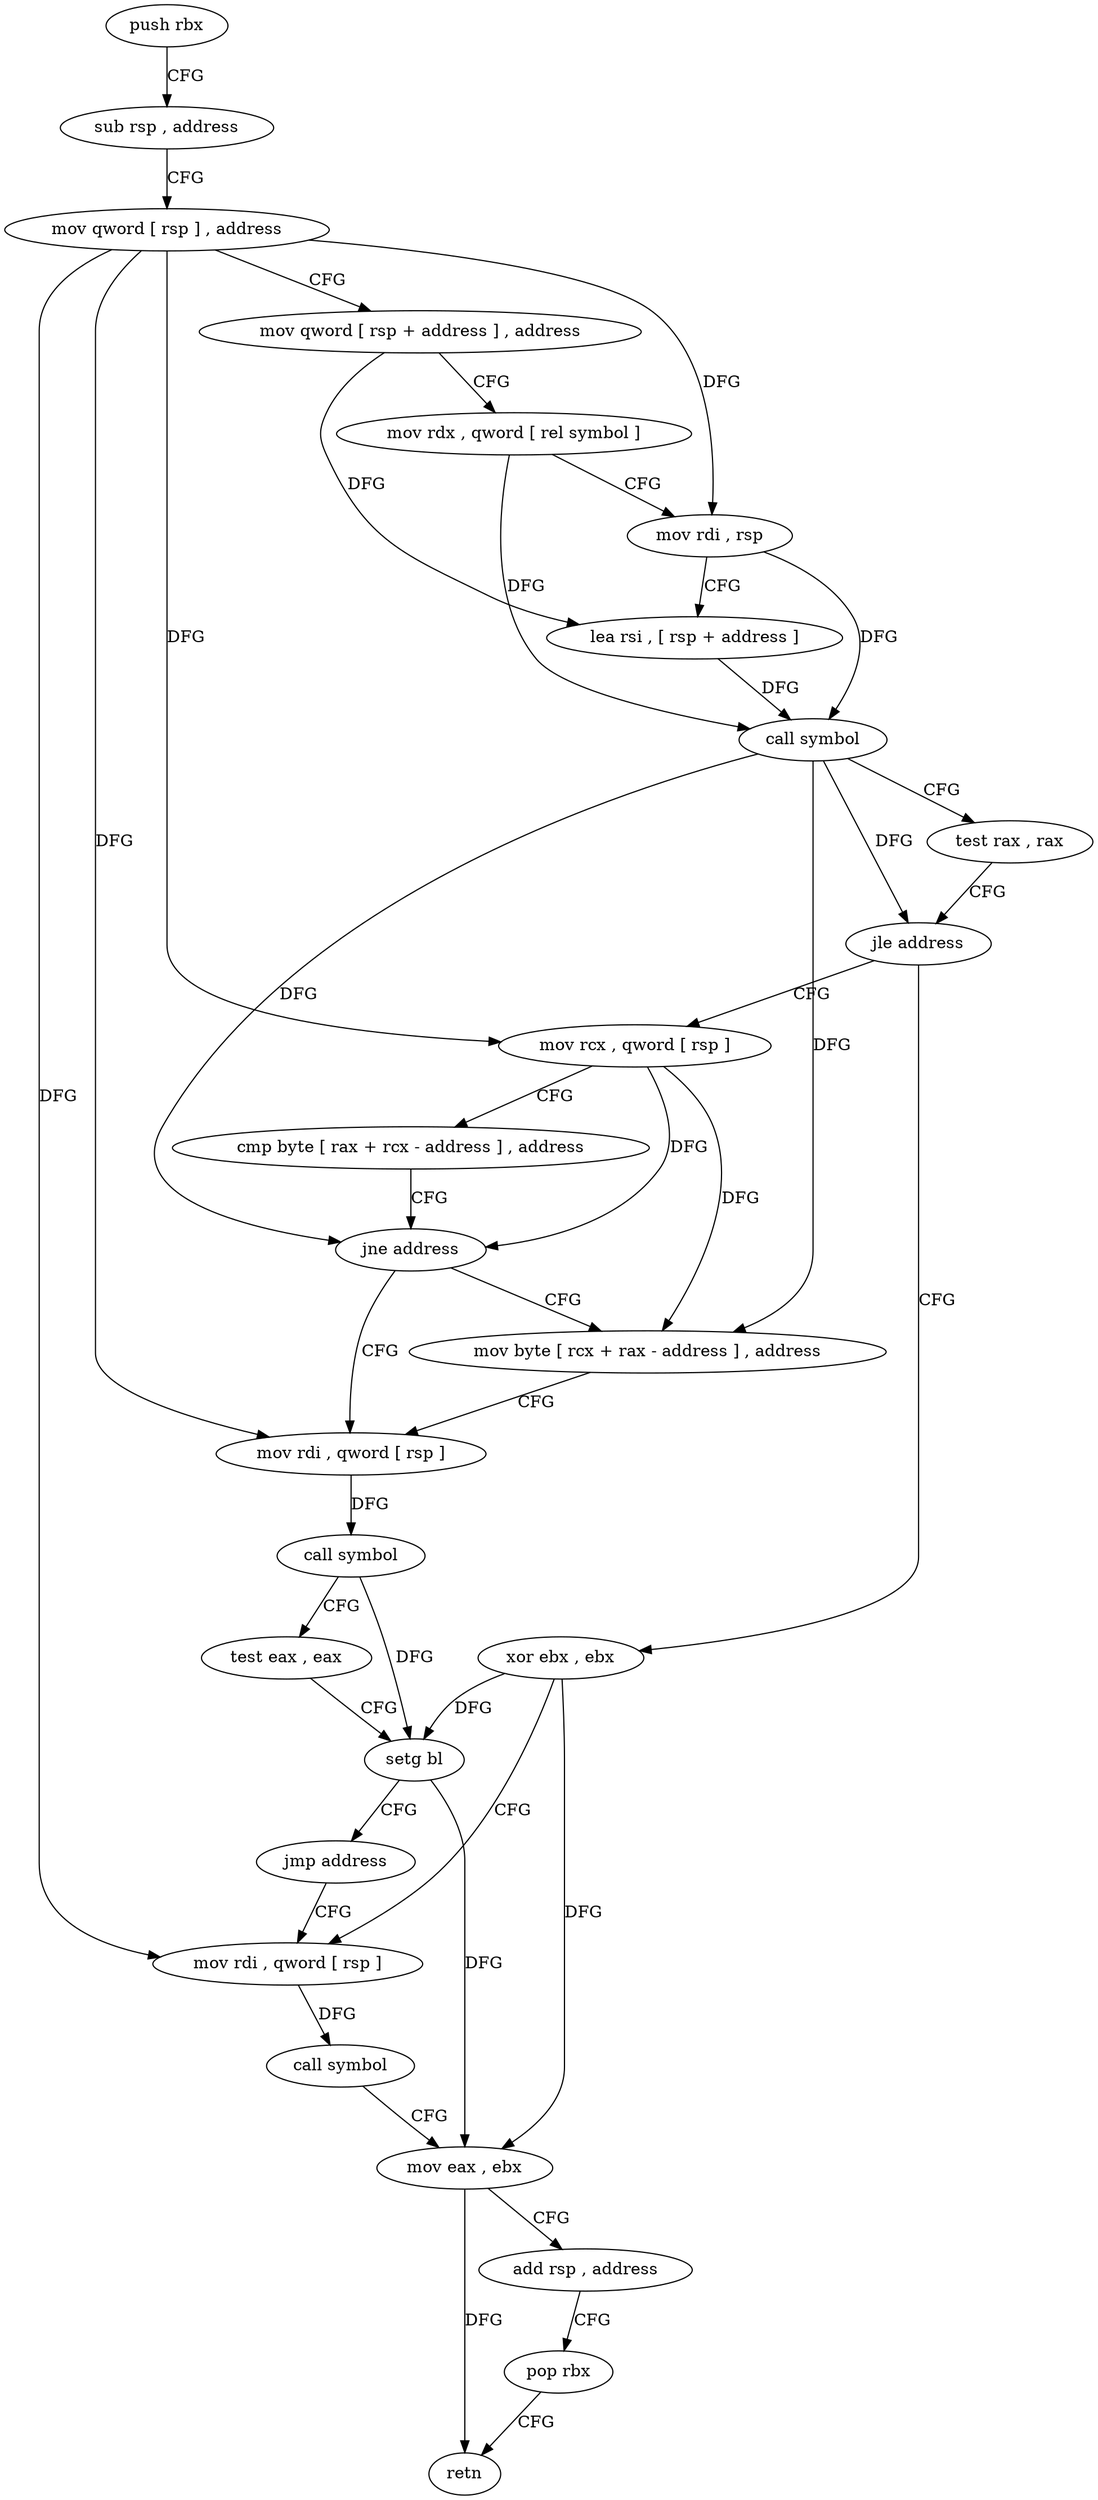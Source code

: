digraph "func" {
"4261072" [label = "push rbx" ]
"4261073" [label = "sub rsp , address" ]
"4261077" [label = "mov qword [ rsp ] , address" ]
"4261085" [label = "mov qword [ rsp + address ] , address" ]
"4261094" [label = "mov rdx , qword [ rel symbol ]" ]
"4261101" [label = "mov rdi , rsp" ]
"4261104" [label = "lea rsi , [ rsp + address ]" ]
"4261109" [label = "call symbol" ]
"4261114" [label = "test rax , rax" ]
"4261117" [label = "jle address" ]
"4261151" [label = "xor ebx , ebx" ]
"4261119" [label = "mov rcx , qword [ rsp ]" ]
"4261153" [label = "mov rdi , qword [ rsp ]" ]
"4261123" [label = "cmp byte [ rax + rcx - address ] , address" ]
"4261128" [label = "jne address" ]
"4261135" [label = "mov rdi , qword [ rsp ]" ]
"4261130" [label = "mov byte [ rcx + rax - address ] , address" ]
"4261139" [label = "call symbol" ]
"4261144" [label = "test eax , eax" ]
"4261146" [label = "setg bl" ]
"4261149" [label = "jmp address" ]
"4261157" [label = "call symbol" ]
"4261162" [label = "mov eax , ebx" ]
"4261164" [label = "add rsp , address" ]
"4261168" [label = "pop rbx" ]
"4261169" [label = "retn" ]
"4261072" -> "4261073" [ label = "CFG" ]
"4261073" -> "4261077" [ label = "CFG" ]
"4261077" -> "4261085" [ label = "CFG" ]
"4261077" -> "4261119" [ label = "DFG" ]
"4261077" -> "4261153" [ label = "DFG" ]
"4261077" -> "4261135" [ label = "DFG" ]
"4261077" -> "4261101" [ label = "DFG" ]
"4261085" -> "4261094" [ label = "CFG" ]
"4261085" -> "4261104" [ label = "DFG" ]
"4261094" -> "4261101" [ label = "CFG" ]
"4261094" -> "4261109" [ label = "DFG" ]
"4261101" -> "4261104" [ label = "CFG" ]
"4261101" -> "4261109" [ label = "DFG" ]
"4261104" -> "4261109" [ label = "DFG" ]
"4261109" -> "4261114" [ label = "CFG" ]
"4261109" -> "4261117" [ label = "DFG" ]
"4261109" -> "4261128" [ label = "DFG" ]
"4261109" -> "4261130" [ label = "DFG" ]
"4261114" -> "4261117" [ label = "CFG" ]
"4261117" -> "4261151" [ label = "CFG" ]
"4261117" -> "4261119" [ label = "CFG" ]
"4261151" -> "4261153" [ label = "CFG" ]
"4261151" -> "4261162" [ label = "DFG" ]
"4261151" -> "4261146" [ label = "DFG" ]
"4261119" -> "4261123" [ label = "CFG" ]
"4261119" -> "4261128" [ label = "DFG" ]
"4261119" -> "4261130" [ label = "DFG" ]
"4261153" -> "4261157" [ label = "DFG" ]
"4261123" -> "4261128" [ label = "CFG" ]
"4261128" -> "4261135" [ label = "CFG" ]
"4261128" -> "4261130" [ label = "CFG" ]
"4261135" -> "4261139" [ label = "DFG" ]
"4261130" -> "4261135" [ label = "CFG" ]
"4261139" -> "4261144" [ label = "CFG" ]
"4261139" -> "4261146" [ label = "DFG" ]
"4261144" -> "4261146" [ label = "CFG" ]
"4261146" -> "4261149" [ label = "CFG" ]
"4261146" -> "4261162" [ label = "DFG" ]
"4261149" -> "4261153" [ label = "CFG" ]
"4261157" -> "4261162" [ label = "CFG" ]
"4261162" -> "4261164" [ label = "CFG" ]
"4261162" -> "4261169" [ label = "DFG" ]
"4261164" -> "4261168" [ label = "CFG" ]
"4261168" -> "4261169" [ label = "CFG" ]
}
